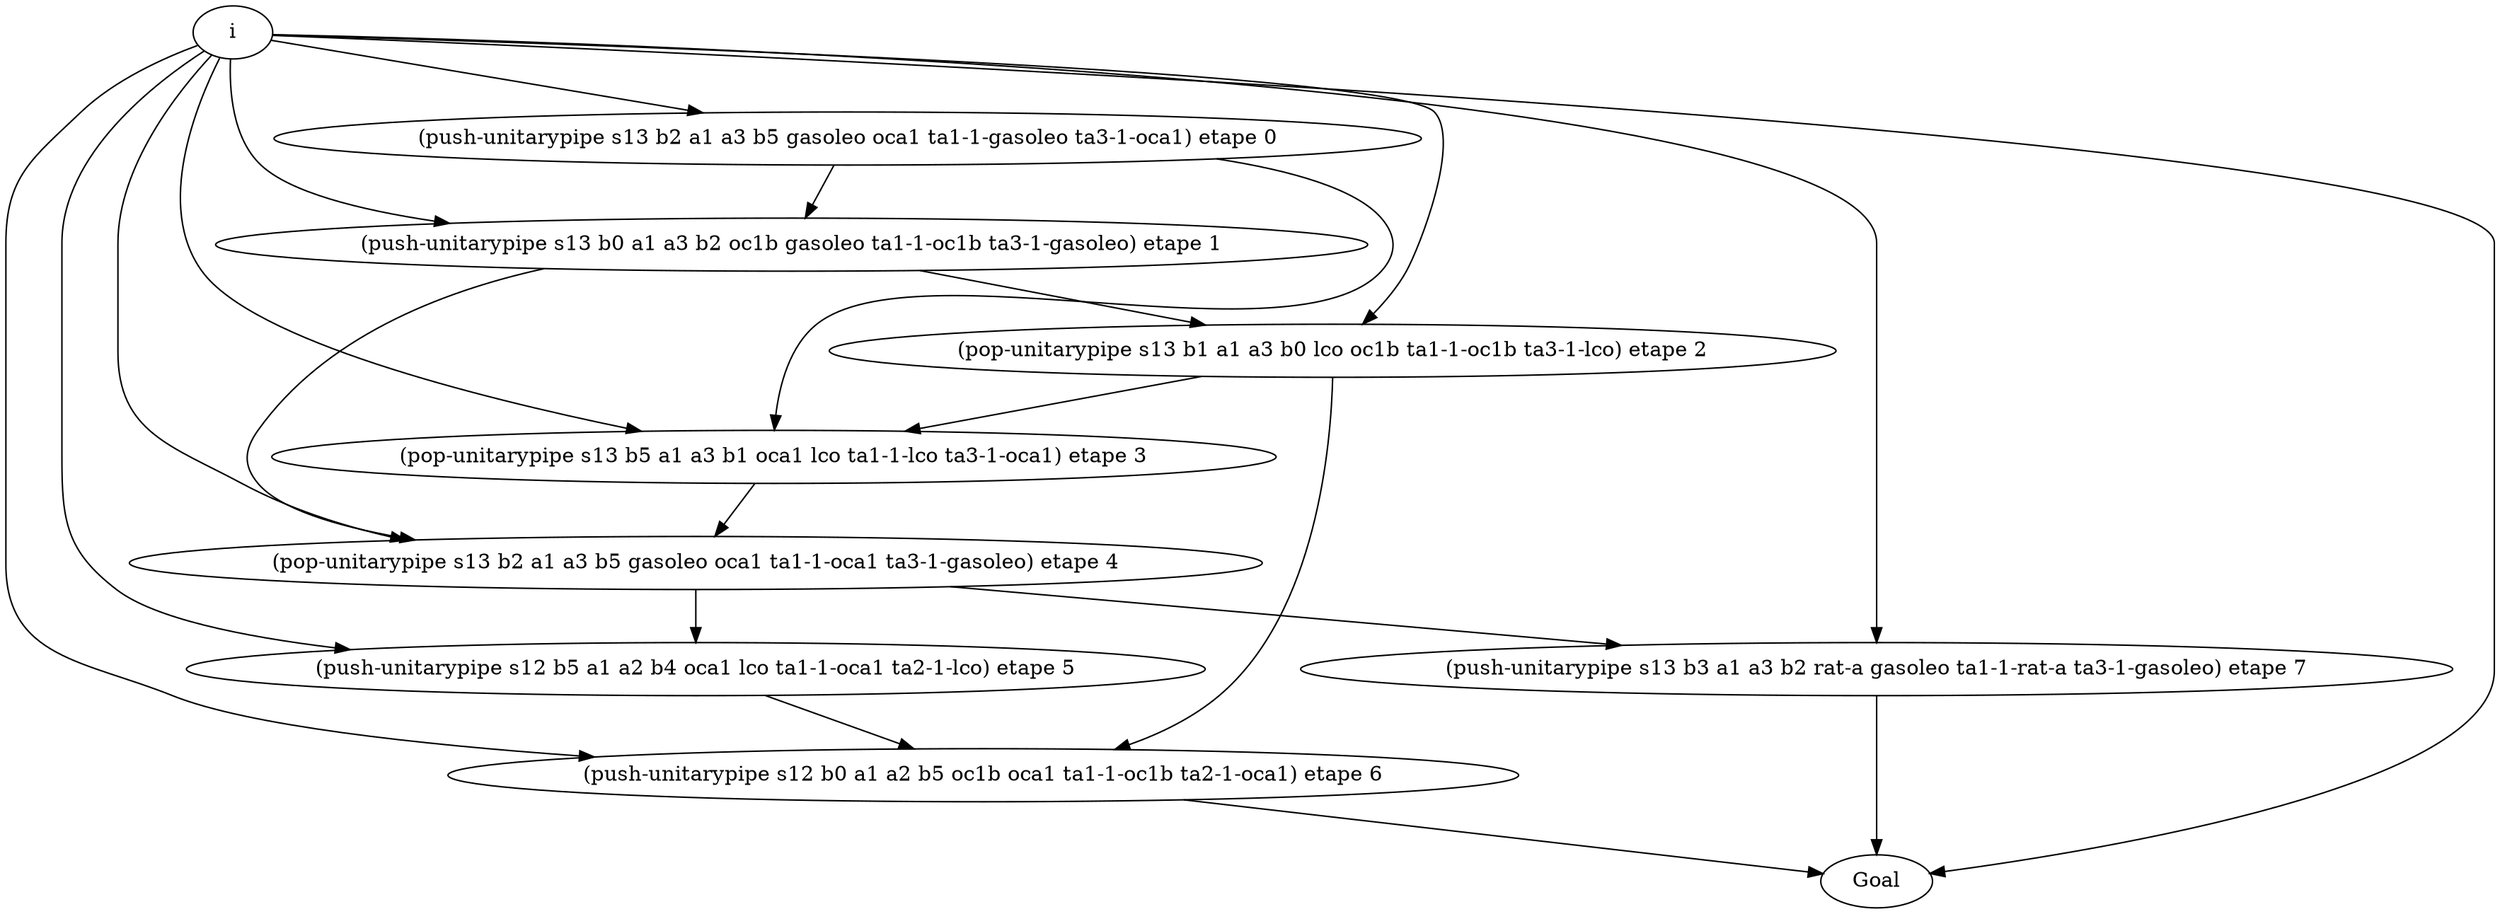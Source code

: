 digraph D { 
"(push-unitarypipe s13 b2 a1 a3 b5 gasoleo oca1 ta1-1-gasoleo ta3-1-oca1) etape 0" -> "(push-unitarypipe s13 b0 a1 a3 b2 oc1b gasoleo ta1-1-oc1b ta3-1-gasoleo) etape 1";
"(push-unitarypipe s13 b2 a1 a3 b5 gasoleo oca1 ta1-1-gasoleo ta3-1-oca1) etape 0" -> "(pop-unitarypipe s13 b5 a1 a3 b1 oca1 lco ta1-1-lco ta3-1-oca1) etape 3";
"(push-unitarypipe s13 b0 a1 a3 b2 oc1b gasoleo ta1-1-oc1b ta3-1-gasoleo) etape 1" -> "(pop-unitarypipe s13 b1 a1 a3 b0 lco oc1b ta1-1-oc1b ta3-1-lco) etape 2";
"(push-unitarypipe s13 b0 a1 a3 b2 oc1b gasoleo ta1-1-oc1b ta3-1-gasoleo) etape 1" -> "(pop-unitarypipe s13 b2 a1 a3 b5 gasoleo oca1 ta1-1-oca1 ta3-1-gasoleo) etape 4";
"(pop-unitarypipe s13 b1 a1 a3 b0 lco oc1b ta1-1-oc1b ta3-1-lco) etape 2" -> "(pop-unitarypipe s13 b5 a1 a3 b1 oca1 lco ta1-1-lco ta3-1-oca1) etape 3";
"(pop-unitarypipe s13 b1 a1 a3 b0 lco oc1b ta1-1-oc1b ta3-1-lco) etape 2" -> "(push-unitarypipe s12 b0 a1 a2 b5 oc1b oca1 ta1-1-oc1b ta2-1-oca1) etape 6";
"(pop-unitarypipe s13 b5 a1 a3 b1 oca1 lco ta1-1-lco ta3-1-oca1) etape 3" -> "(pop-unitarypipe s13 b2 a1 a3 b5 gasoleo oca1 ta1-1-oca1 ta3-1-gasoleo) etape 4";
"(pop-unitarypipe s13 b2 a1 a3 b5 gasoleo oca1 ta1-1-oca1 ta3-1-gasoleo) etape 4" -> "(push-unitarypipe s12 b5 a1 a2 b4 oca1 lco ta1-1-oca1 ta2-1-lco) etape 5";
"(pop-unitarypipe s13 b2 a1 a3 b5 gasoleo oca1 ta1-1-oca1 ta3-1-gasoleo) etape 4" -> "(push-unitarypipe s13 b3 a1 a3 b2 rat-a gasoleo ta1-1-rat-a ta3-1-gasoleo) etape 7";
"(push-unitarypipe s12 b5 a1 a2 b4 oca1 lco ta1-1-oca1 ta2-1-lco) etape 5" -> "(push-unitarypipe s12 b0 a1 a2 b5 oc1b oca1 ta1-1-oc1b ta2-1-oca1) etape 6";
"(push-unitarypipe s12 b0 a1 a2 b5 oc1b oca1 ta1-1-oc1b ta2-1-oca1) etape 6" -> " Goal ";
"(push-unitarypipe s13 b3 a1 a3 b2 rat-a gasoleo ta1-1-rat-a ta3-1-gasoleo) etape 7" -> " Goal ";
" i " -> "(push-unitarypipe s13 b2 a1 a3 b5 gasoleo oca1 ta1-1-gasoleo ta3-1-oca1) etape 0";
" i " -> "(push-unitarypipe s13 b0 a1 a3 b2 oc1b gasoleo ta1-1-oc1b ta3-1-gasoleo) etape 1";
" i " -> "(pop-unitarypipe s13 b1 a1 a3 b0 lco oc1b ta1-1-oc1b ta3-1-lco) etape 2";
" i " -> "(pop-unitarypipe s13 b5 a1 a3 b1 oca1 lco ta1-1-lco ta3-1-oca1) etape 3";
" i " -> "(pop-unitarypipe s13 b2 a1 a3 b5 gasoleo oca1 ta1-1-oca1 ta3-1-gasoleo) etape 4";
" i " -> "(push-unitarypipe s12 b5 a1 a2 b4 oca1 lco ta1-1-oca1 ta2-1-lco) etape 5";
" i " -> "(push-unitarypipe s12 b0 a1 a2 b5 oc1b oca1 ta1-1-oc1b ta2-1-oca1) etape 6";
" i " -> "(push-unitarypipe s13 b3 a1 a3 b2 rat-a gasoleo ta1-1-rat-a ta3-1-gasoleo) etape 7";
" i " -> " Goal ";
} 